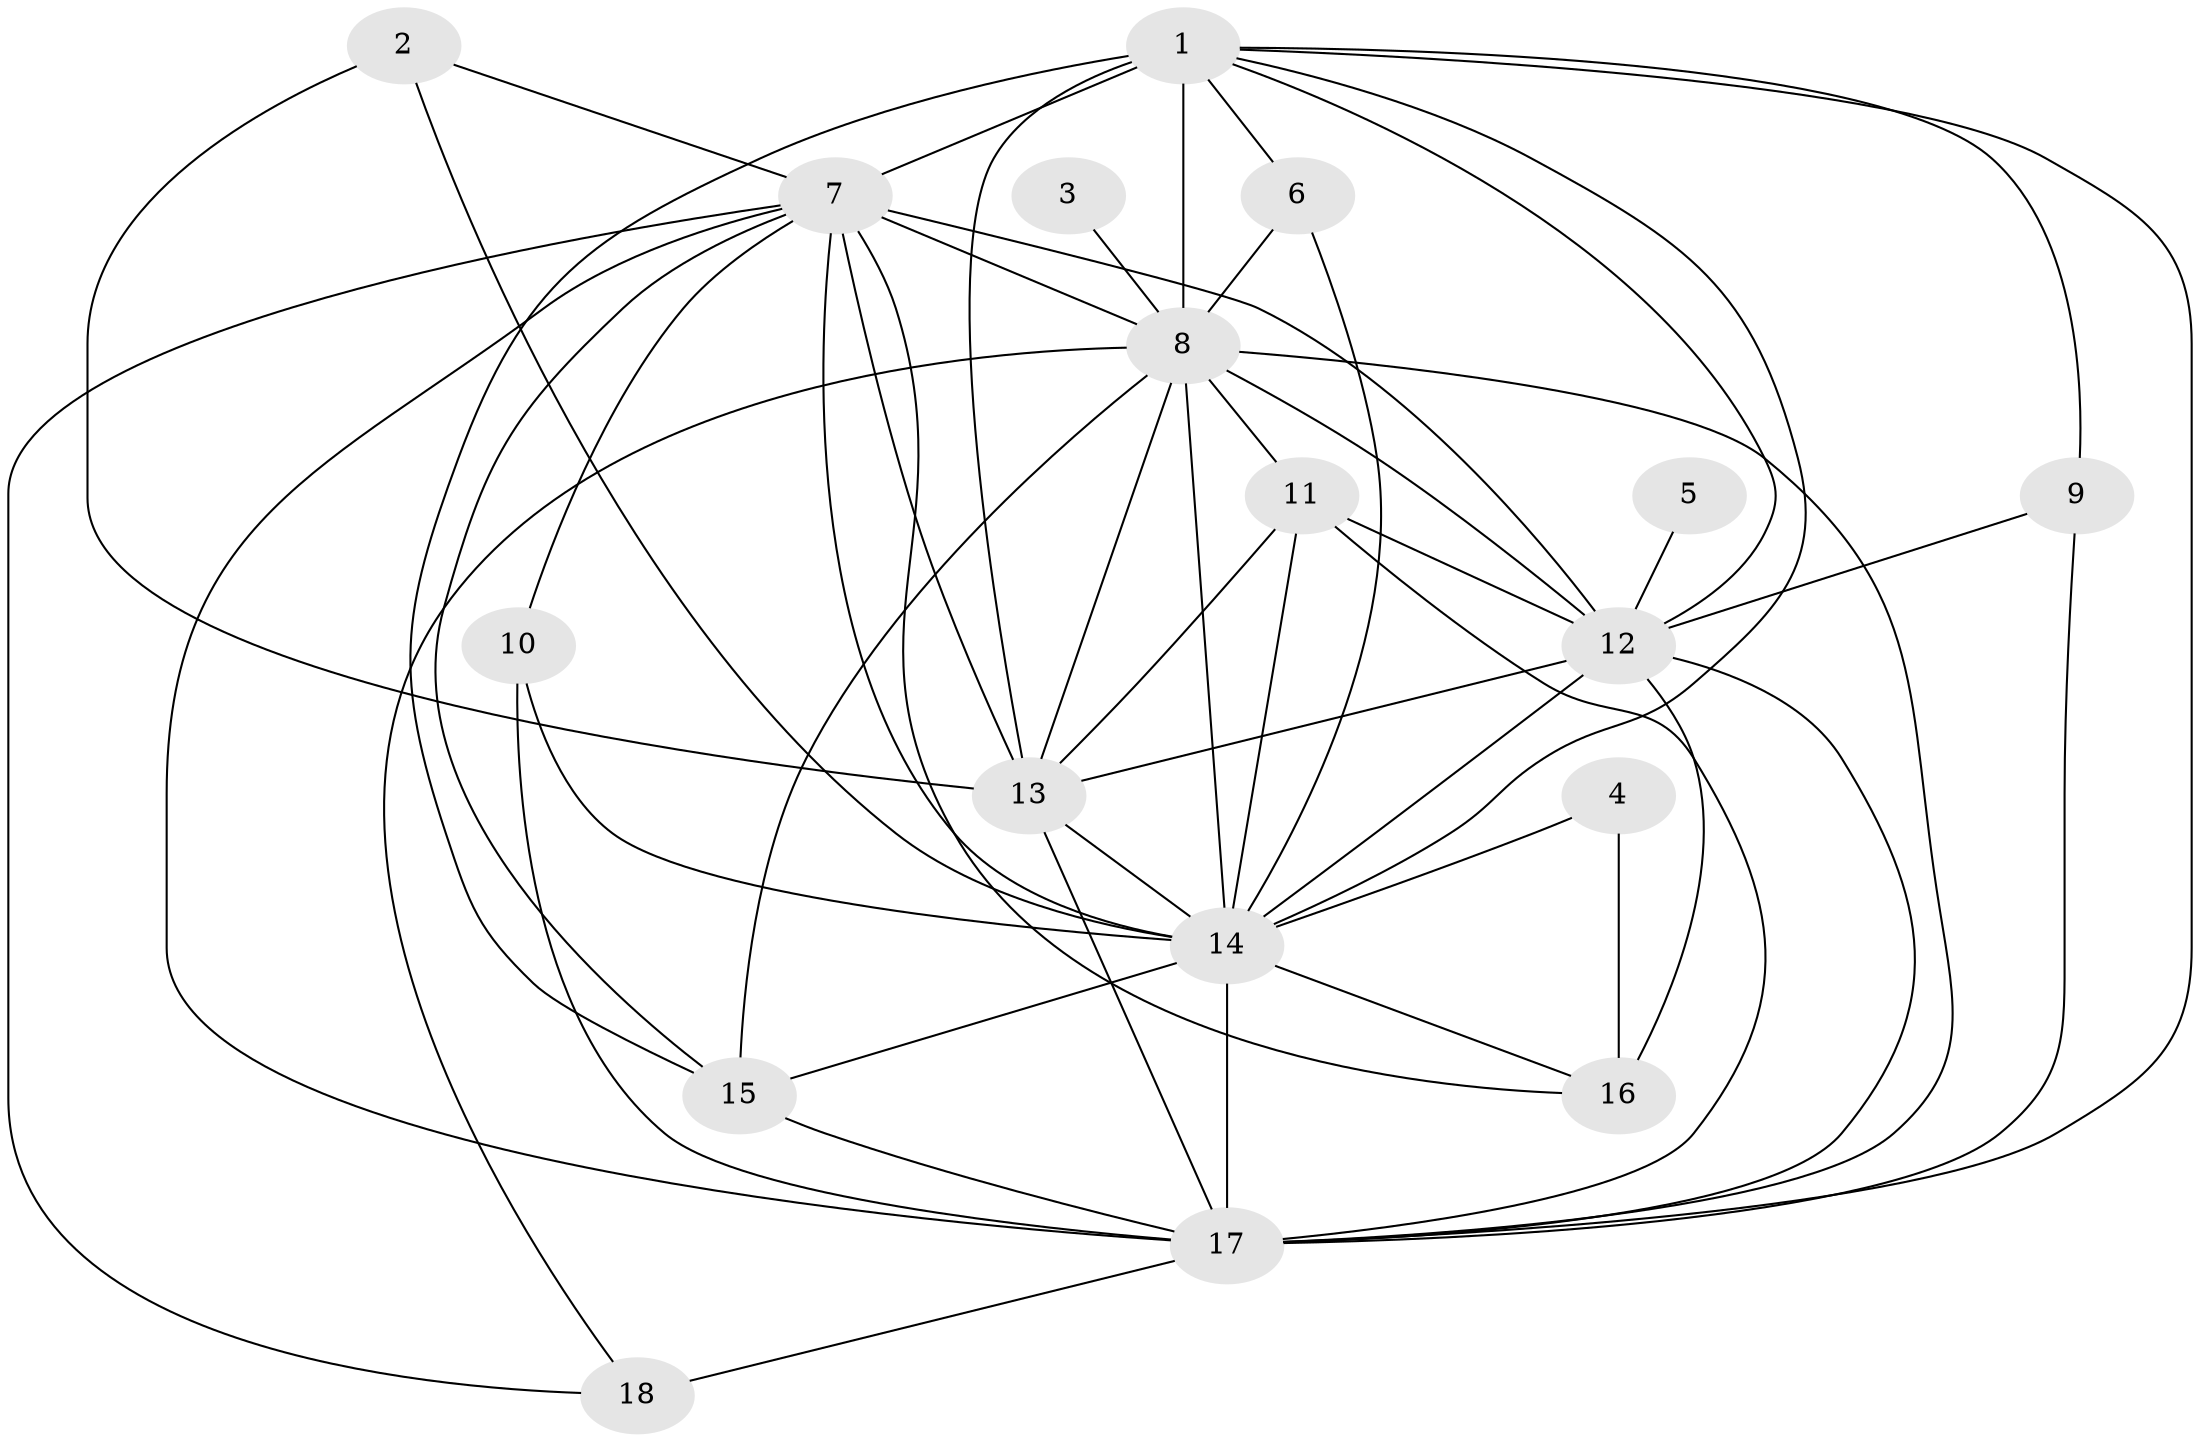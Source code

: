 // original degree distribution, {13: 0.034482758620689655, 15: 0.017241379310344827, 17: 0.034482758620689655, 18: 0.034482758620689655, 21: 0.017241379310344827, 12: 0.017241379310344827, 20: 0.017241379310344827, 2: 0.5689655172413793, 4: 0.08620689655172414, 3: 0.15517241379310345, 5: 0.017241379310344827}
// Generated by graph-tools (version 1.1) at 2025/36/03/04/25 23:36:32]
// undirected, 18 vertices, 53 edges
graph export_dot {
  node [color=gray90,style=filled];
  1;
  2;
  3;
  4;
  5;
  6;
  7;
  8;
  9;
  10;
  11;
  12;
  13;
  14;
  15;
  16;
  17;
  18;
  1 -- 6 [weight=2.0];
  1 -- 7 [weight=7.0];
  1 -- 8 [weight=3.0];
  1 -- 9 [weight=1.0];
  1 -- 12 [weight=4.0];
  1 -- 13 [weight=5.0];
  1 -- 14 [weight=4.0];
  1 -- 15 [weight=1.0];
  1 -- 17 [weight=3.0];
  2 -- 7 [weight=1.0];
  2 -- 13 [weight=1.0];
  2 -- 14 [weight=1.0];
  3 -- 8 [weight=1.0];
  4 -- 14 [weight=2.0];
  4 -- 16 [weight=1.0];
  5 -- 12 [weight=1.0];
  6 -- 8 [weight=1.0];
  6 -- 14 [weight=1.0];
  7 -- 8 [weight=2.0];
  7 -- 10 [weight=2.0];
  7 -- 12 [weight=5.0];
  7 -- 13 [weight=2.0];
  7 -- 14 [weight=3.0];
  7 -- 15 [weight=1.0];
  7 -- 16 [weight=1.0];
  7 -- 17 [weight=3.0];
  7 -- 18 [weight=1.0];
  8 -- 11 [weight=1.0];
  8 -- 12 [weight=1.0];
  8 -- 13 [weight=2.0];
  8 -- 14 [weight=3.0];
  8 -- 15 [weight=1.0];
  8 -- 17 [weight=1.0];
  8 -- 18 [weight=1.0];
  9 -- 12 [weight=1.0];
  9 -- 17 [weight=1.0];
  10 -- 14 [weight=1.0];
  10 -- 17 [weight=1.0];
  11 -- 12 [weight=1.0];
  11 -- 13 [weight=1.0];
  11 -- 14 [weight=1.0];
  11 -- 17 [weight=2.0];
  12 -- 13 [weight=2.0];
  12 -- 14 [weight=1.0];
  12 -- 16 [weight=2.0];
  12 -- 17 [weight=1.0];
  13 -- 14 [weight=1.0];
  13 -- 17 [weight=1.0];
  14 -- 15 [weight=1.0];
  14 -- 16 [weight=1.0];
  14 -- 17 [weight=1.0];
  15 -- 17 [weight=1.0];
  17 -- 18 [weight=2.0];
}
